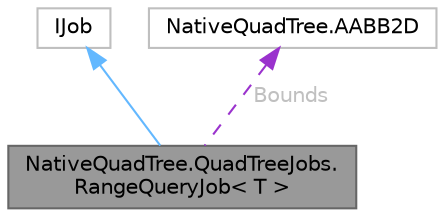 digraph "NativeQuadTree.QuadTreeJobs.RangeQueryJob&lt; T &gt;"
{
 // LATEX_PDF_SIZE
  bgcolor="transparent";
  edge [fontname=Helvetica,fontsize=10,labelfontname=Helvetica,labelfontsize=10];
  node [fontname=Helvetica,fontsize=10,shape=box,height=0.2,width=0.4];
  Node1 [id="Node000001",label="NativeQuadTree.QuadTreeJobs.\lRangeQueryJob\< T \>",height=0.2,width=0.4,color="gray40", fillcolor="grey60", style="filled", fontcolor="black",tooltip="Example on how to do a range query, it's better to write your own and do many queries in a batch."];
  Node2 -> Node1 [id="edge1_Node000001_Node000002",dir="back",color="steelblue1",style="solid",tooltip=" "];
  Node2 [id="Node000002",label="IJob",height=0.2,width=0.4,color="grey75", fillcolor="white", style="filled",tooltip=" "];
  Node3 -> Node1 [id="edge2_Node000001_Node000003",dir="back",color="darkorchid3",style="dashed",tooltip=" ",label=" Bounds",fontcolor="grey" ];
  Node3 [id="Node000003",label="NativeQuadTree.AABB2D",height=0.2,width=0.4,color="grey75", fillcolor="white", style="filled",URL="$struct_native_quad_tree_1_1_a_a_b_b2_d.html",tooltip=" "];
}

